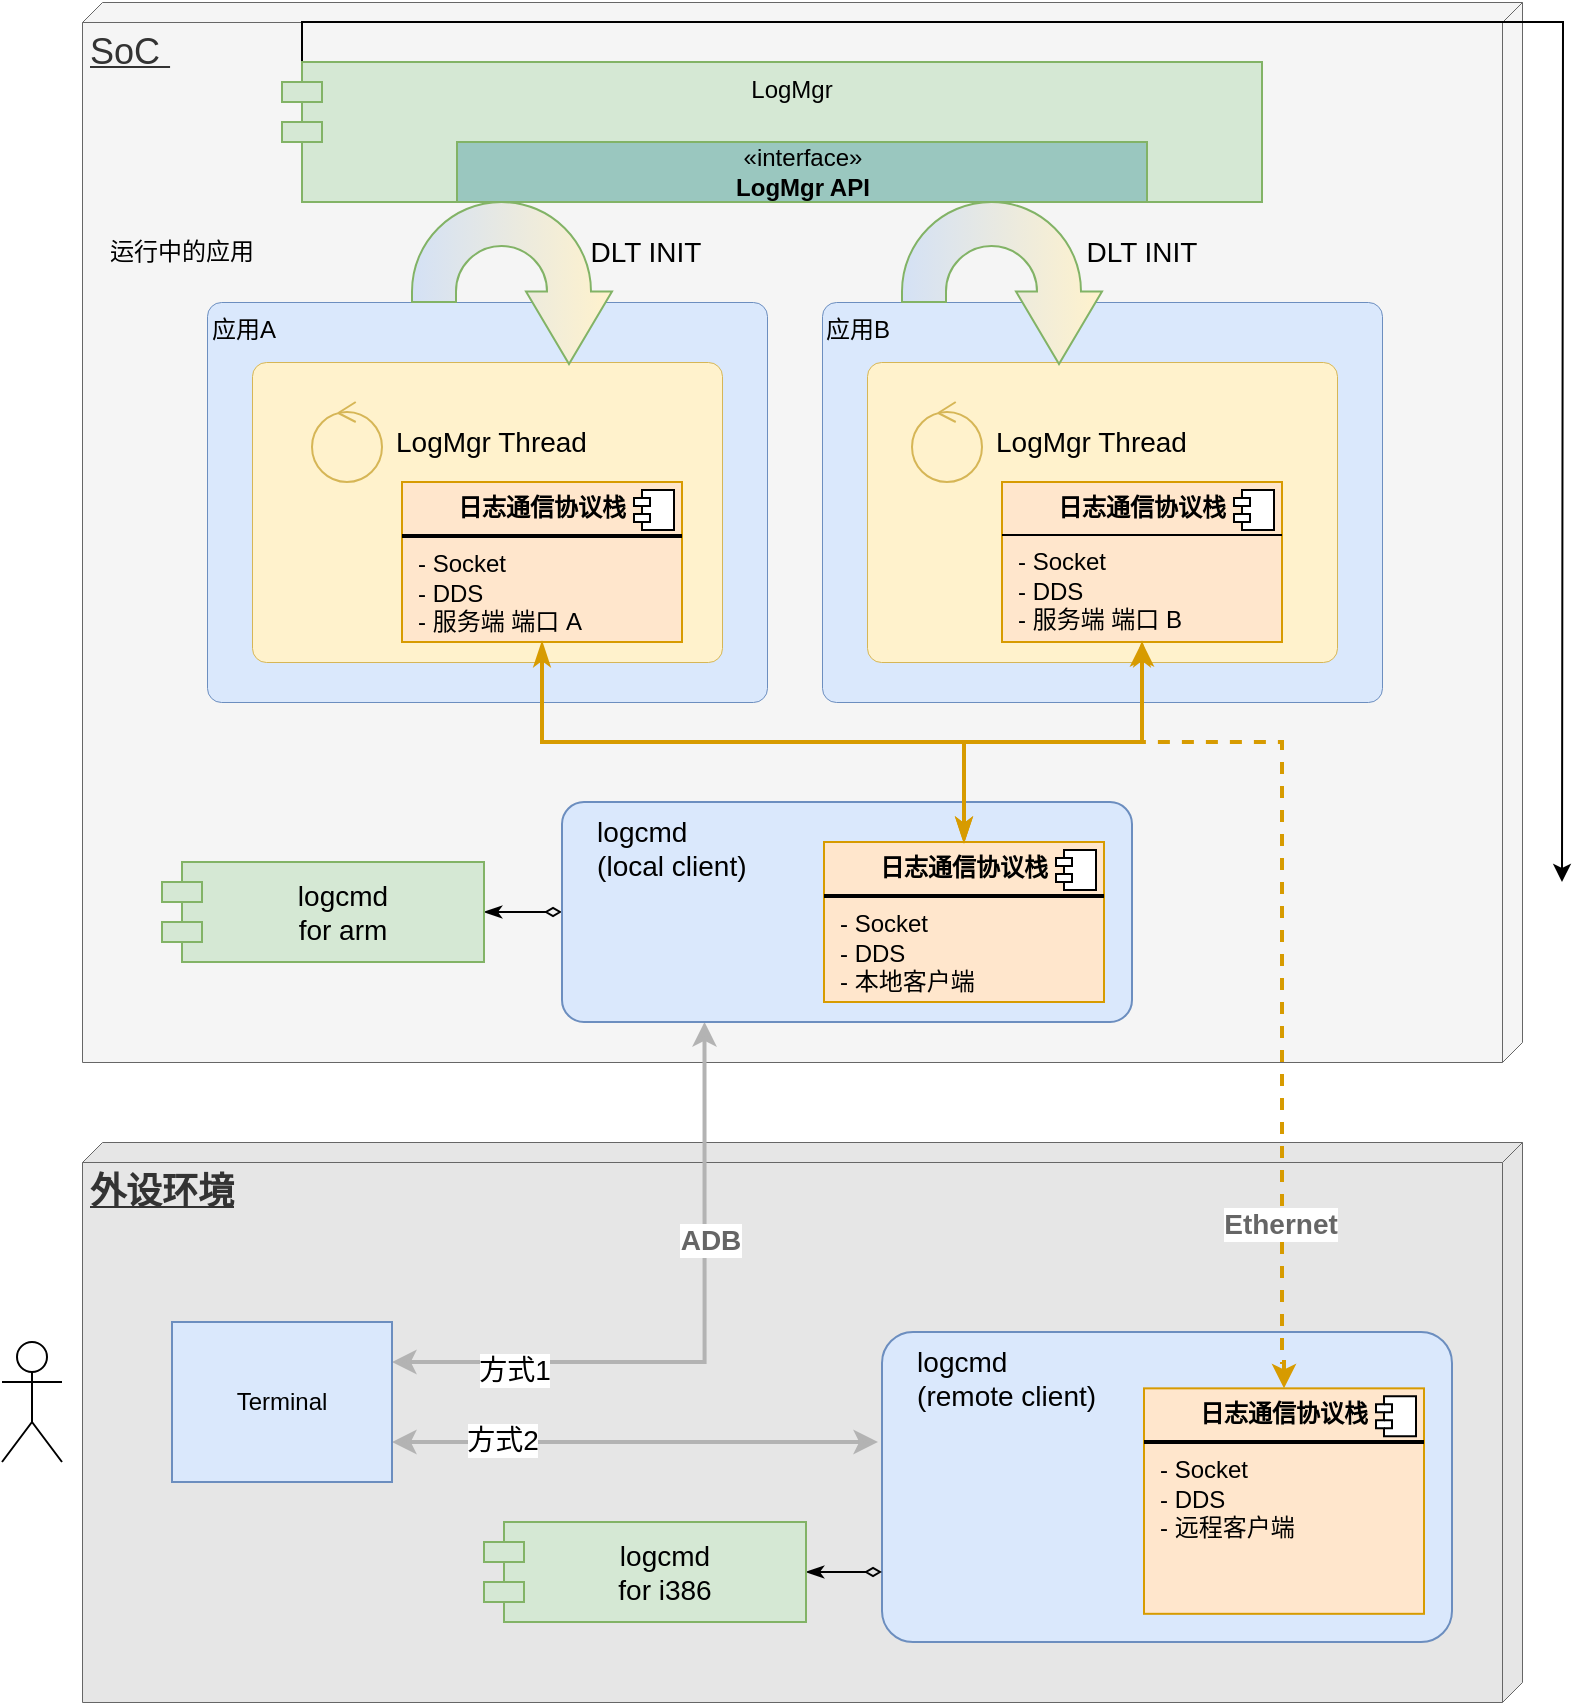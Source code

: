 <mxfile version="26.0.14">
  <diagram name="第 1 页" id="9_vn-ut5mF6kdvNH0XEL">
    <mxGraphModel dx="1018" dy="741" grid="1" gridSize="10" guides="1" tooltips="1" connect="1" arrows="1" fold="1" page="1" pageScale="1" pageWidth="850" pageHeight="1100" math="0" shadow="0">
      <root>
        <mxCell id="0" />
        <mxCell id="1" parent="0" />
        <mxCell id="dkAhr44AGeoDQMJsQ8wD-1" value="SoC&amp;nbsp;" style="verticalAlign=top;align=left;spacingTop=8;spacingLeft=2;spacingRight=12;shape=cube;size=10;direction=south;fontStyle=4;html=1;whiteSpace=wrap;fillColor=#f5f5f5;fontColor=#333333;strokeColor=#666666;fontSize=18;strokeWidth=0.5;" parent="1" vertex="1">
          <mxGeometry x="80" y="70" width="720" height="530" as="geometry" />
        </mxCell>
        <mxCell id="dkAhr44AGeoDQMJsQ8wD-72" style="edgeStyle=orthogonalEdgeStyle;rounded=0;orthogonalLoop=1;jettySize=auto;html=1;exitX=1;exitY=0.5;exitDx=0;exitDy=0;entryX=0;entryY=0.5;entryDx=0;entryDy=0;endArrow=diamondThin;endFill=0;startArrow=classicThin;startFill=1;" parent="1" source="dkAhr44AGeoDQMJsQ8wD-43" target="dkAhr44AGeoDQMJsQ8wD-44" edge="1">
          <mxGeometry relative="1" as="geometry" />
        </mxCell>
        <mxCell id="dkAhr44AGeoDQMJsQ8wD-43" value="logcmd&lt;div&gt;for arm&lt;/div&gt;" style="shape=module;align=center;spacingLeft=20;align=center;verticalAlign=middle;whiteSpace=wrap;html=1;fillColor=#d5e8d4;strokeColor=#82b366;fontSize=14;" parent="1" vertex="1">
          <mxGeometry x="120" y="500" width="161" height="50" as="geometry" />
        </mxCell>
        <mxCell id="dkAhr44AGeoDQMJsQ8wD-53" value="外设环境" style="verticalAlign=top;align=left;spacingTop=8;spacingLeft=2;spacingRight=12;shape=cube;size=10;direction=south;fontStyle=5;html=1;whiteSpace=wrap;fontSize=18;fillColor=#E6E6E6;fontColor=#333333;strokeColor=#666666;strokeWidth=0.5;" parent="1" vertex="1">
          <mxGeometry x="80" y="640" width="720" height="280" as="geometry" />
        </mxCell>
        <mxCell id="dkAhr44AGeoDQMJsQ8wD-37" value="应用B" style="rounded=1;whiteSpace=wrap;html=1;absoluteArcSize=1;arcSize=14;strokeWidth=0.5;align=left;verticalAlign=top;strokeColor=#6c8ebf;fillColor=#dae8fc;" parent="1" vertex="1">
          <mxGeometry x="450" y="220" width="280" height="200" as="geometry" />
        </mxCell>
        <mxCell id="dkAhr44AGeoDQMJsQ8wD-80" value="" style="rounded=1;whiteSpace=wrap;html=1;absoluteArcSize=1;arcSize=14;strokeWidth=0.5;align=left;verticalAlign=top;strokeColor=#d6b656;fillColor=#fff2cc;fontSize=14;" parent="1" vertex="1">
          <mxGeometry x="472.5" y="250" width="235" height="150" as="geometry" />
        </mxCell>
        <mxCell id="dkAhr44AGeoDQMJsQ8wD-39" value="" style="ellipse;shape=umlControl;whiteSpace=wrap;html=1;fillColor=#fff2cc;strokeColor=#d6b656;" parent="1" vertex="1">
          <mxGeometry x="495" y="270" width="35" height="40" as="geometry" />
        </mxCell>
        <mxCell id="dkAhr44AGeoDQMJsQ8wD-40" value="LogMgr Thread" style="text;html=1;align=left;verticalAlign=middle;whiteSpace=wrap;rounded=0;fontSize=14;" parent="1" vertex="1">
          <mxGeometry x="535" y="275" width="120" height="30" as="geometry" />
        </mxCell>
        <mxCell id="dkAhr44AGeoDQMJsQ8wD-41" value="&lt;p style=&quot;margin:0px;margin-top:6px;text-align:center;&quot;&gt;&lt;b&gt;日志通信协议栈&lt;/b&gt;&lt;br&gt;&lt;/p&gt;&lt;hr size=&quot;1&quot; style=&quot;border-style:solid;&quot;&gt;&lt;p style=&quot;margin:0px;margin-left:8px;&quot;&gt;- Socket&lt;br&gt;- DDS&lt;/p&gt;&lt;p style=&quot;margin:0px;margin-left:8px;&quot;&gt;- 服务端 端口 B&lt;/p&gt;" style="align=left;overflow=fill;html=1;dropTarget=0;whiteSpace=wrap;fillColor=#ffe6cc;strokeColor=#d79b00;" parent="1" vertex="1">
          <mxGeometry x="540" y="310" width="140" height="80" as="geometry" />
        </mxCell>
        <mxCell id="dkAhr44AGeoDQMJsQ8wD-42" value="" style="shape=component;jettyWidth=8;jettyHeight=4;" parent="dkAhr44AGeoDQMJsQ8wD-41" vertex="1">
          <mxGeometry x="1" width="20" height="20" relative="1" as="geometry">
            <mxPoint x="-24" y="4" as="offset" />
          </mxGeometry>
        </mxCell>
        <mxCell id="dkAhr44AGeoDQMJsQ8wD-6" value="应用A" style="rounded=1;whiteSpace=wrap;html=1;absoluteArcSize=1;arcSize=14;strokeWidth=0.5;align=left;verticalAlign=top;strokeColor=#6c8ebf;fillColor=#dae8fc;" parent="1" vertex="1">
          <mxGeometry x="142.5" y="220" width="280" height="200" as="geometry" />
        </mxCell>
        <mxCell id="dkAhr44AGeoDQMJsQ8wD-79" value="" style="rounded=1;whiteSpace=wrap;html=1;absoluteArcSize=1;arcSize=14;strokeWidth=0.5;align=left;verticalAlign=top;strokeColor=#d6b656;fillColor=#fff2cc;fontSize=14;" parent="1" vertex="1">
          <mxGeometry x="165" y="250" width="235" height="150" as="geometry" />
        </mxCell>
        <mxCell id="dkAhr44AGeoDQMJsQ8wD-13" value="" style="ellipse;shape=umlControl;whiteSpace=wrap;html=1;fillColor=#fff2cc;strokeColor=#d6b656;" parent="1" vertex="1">
          <mxGeometry x="195" y="270" width="35" height="40" as="geometry" />
        </mxCell>
        <mxCell id="dkAhr44AGeoDQMJsQ8wD-14" value="LogMgr Thread" style="text;html=1;align=left;verticalAlign=middle;whiteSpace=wrap;rounded=0;fontSize=14;" parent="1" vertex="1">
          <mxGeometry x="235" y="275" width="120" height="30" as="geometry" />
        </mxCell>
        <mxCell id="dkAhr44AGeoDQMJsQ8wD-33" value="&lt;p style=&quot;margin:0px;margin-top:6px;text-align:center;&quot;&gt;&lt;b&gt;日志通信协议栈&lt;/b&gt;&lt;br&gt;&lt;/p&gt;&lt;hr style=&quot;border-style:solid;&quot;&gt;&lt;p style=&quot;margin:0px;margin-left:8px;&quot;&gt;- Socket&lt;br&gt;- DDS&lt;/p&gt;&lt;p style=&quot;margin:0px;margin-left:8px;&quot;&gt;- 服务端 端口 A&lt;/p&gt;" style="align=left;overflow=fill;html=1;dropTarget=0;whiteSpace=wrap;fillColor=#ffe6cc;strokeColor=#d79b00;fontSize=12;" parent="1" vertex="1">
          <mxGeometry x="240" y="310" width="140" height="80" as="geometry" />
        </mxCell>
        <mxCell id="dkAhr44AGeoDQMJsQ8wD-34" value="" style="shape=component;jettyWidth=8;jettyHeight=4;" parent="dkAhr44AGeoDQMJsQ8wD-33" vertex="1">
          <mxGeometry x="1" width="20" height="20" relative="1" as="geometry">
            <mxPoint x="-24" y="4" as="offset" />
          </mxGeometry>
        </mxCell>
        <mxCell id="dkAhr44AGeoDQMJsQ8wD-59" style="edgeStyle=orthogonalEdgeStyle;rounded=0;orthogonalLoop=1;jettySize=auto;html=1;exitX=1;exitY=0.25;exitDx=0;exitDy=0;entryX=0.25;entryY=1;entryDx=0;entryDy=0;strokeColor=#B3B3B3;startArrow=classic;startFill=1;strokeWidth=2;" parent="1" source="dkAhr44AGeoDQMJsQ8wD-58" target="dkAhr44AGeoDQMJsQ8wD-44" edge="1">
          <mxGeometry relative="1" as="geometry" />
        </mxCell>
        <mxCell id="dkAhr44AGeoDQMJsQ8wD-60" value="&lt;font style=&quot;font-size: 14px;&quot;&gt;方式1&lt;/font&gt;" style="edgeLabel;html=1;align=center;verticalAlign=middle;resizable=0;points=[];" parent="dkAhr44AGeoDQMJsQ8wD-59" vertex="1" connectable="0">
          <mxGeometry x="-0.625" y="-4" relative="1" as="geometry">
            <mxPoint as="offset" />
          </mxGeometry>
        </mxCell>
        <mxCell id="dkAhr44AGeoDQMJsQ8wD-61" value="&lt;font style=&quot;font-size: 14px; color: rgb(102, 102, 102);&quot;&gt;&lt;b&gt;ADB&lt;/b&gt;&lt;/font&gt;" style="edgeLabel;html=1;align=center;verticalAlign=middle;resizable=0;points=[];" parent="dkAhr44AGeoDQMJsQ8wD-59" vertex="1" connectable="0">
          <mxGeometry x="0.334" y="-2" relative="1" as="geometry">
            <mxPoint as="offset" />
          </mxGeometry>
        </mxCell>
        <mxCell id="dkAhr44AGeoDQMJsQ8wD-68" style="edgeStyle=orthogonalEdgeStyle;rounded=0;orthogonalLoop=1;jettySize=auto;html=1;exitX=1;exitY=0.75;exitDx=0;exitDy=0;startArrow=classic;startFill=1;strokeColor=#B3B3B3;strokeWidth=2;" parent="1" source="dkAhr44AGeoDQMJsQ8wD-58" edge="1">
          <mxGeometry relative="1" as="geometry">
            <mxPoint x="478" y="790" as="targetPoint" />
          </mxGeometry>
        </mxCell>
        <mxCell id="dkAhr44AGeoDQMJsQ8wD-69" value="&lt;font style=&quot;font-size: 14px;&quot;&gt;方式&lt;/font&gt;&lt;font style=&quot;font-size: 14px;&quot;&gt;2&lt;/font&gt;" style="edgeLabel;html=1;align=center;verticalAlign=middle;resizable=0;points=[];" parent="dkAhr44AGeoDQMJsQ8wD-68" vertex="1" connectable="0">
          <mxGeometry x="-0.551" y="1" relative="1" as="geometry">
            <mxPoint as="offset" />
          </mxGeometry>
        </mxCell>
        <mxCell id="dkAhr44AGeoDQMJsQ8wD-58" value="Terminal" style="html=1;whiteSpace=wrap;fillColor=#dae8fc;strokeColor=#6c8ebf;" parent="1" vertex="1">
          <mxGeometry x="125" y="730" width="110" height="80" as="geometry" />
        </mxCell>
        <mxCell id="dkAhr44AGeoDQMJsQ8wD-62" value="" style="group;strokeWidth=0.5;" parent="1" vertex="1" connectable="0">
          <mxGeometry x="320" y="470" width="285" height="110" as="geometry" />
        </mxCell>
        <mxCell id="dkAhr44AGeoDQMJsQ8wD-44" value="&amp;nbsp; &amp;nbsp; logcmd&lt;div&gt;&amp;nbsp; &amp;nbsp; (local client)&lt;/div&gt;" style="rounded=1;arcSize=10;whiteSpace=wrap;html=1;align=left;fillColor=#dae8fc;fontSize=14;verticalAlign=top;strokeColor=#6c8ebf;" parent="dkAhr44AGeoDQMJsQ8wD-62" vertex="1">
          <mxGeometry width="285" height="110" as="geometry" />
        </mxCell>
        <mxCell id="dkAhr44AGeoDQMJsQ8wD-45" value="&lt;p style=&quot;margin:0px;margin-top:6px;text-align:center;&quot;&gt;&lt;b&gt;日志通信协议栈&lt;/b&gt;&lt;br&gt;&lt;/p&gt;&lt;hr style=&quot;border-style:solid;&quot;&gt;&lt;p style=&quot;margin:0px;margin-left:8px;&quot;&gt;- Socket&lt;br&gt;- DDS&lt;/p&gt;&lt;p style=&quot;margin:0px;margin-left:8px;&quot;&gt;- 本地客户端&amp;nbsp;&lt;/p&gt;" style="align=left;overflow=fill;html=1;dropTarget=0;whiteSpace=wrap;fillColor=#ffe6cc;strokeColor=#d79b00;fontSize=12;" parent="dkAhr44AGeoDQMJsQ8wD-62" vertex="1">
          <mxGeometry x="131" y="20" width="140" height="80" as="geometry" />
        </mxCell>
        <mxCell id="dkAhr44AGeoDQMJsQ8wD-46" value="" style="shape=component;jettyWidth=8;jettyHeight=4;" parent="dkAhr44AGeoDQMJsQ8wD-45" vertex="1">
          <mxGeometry x="1" width="20" height="20" relative="1" as="geometry">
            <mxPoint x="-24" y="4" as="offset" />
          </mxGeometry>
        </mxCell>
        <mxCell id="dkAhr44AGeoDQMJsQ8wD-63" value="" style="group;strokeWidth=0.5;" parent="1" vertex="1" connectable="0">
          <mxGeometry x="480" y="735" width="285" height="155" as="geometry" />
        </mxCell>
        <mxCell id="dkAhr44AGeoDQMJsQ8wD-64" value="&amp;nbsp; &amp;nbsp; logcmd&lt;div&gt;&amp;nbsp; &amp;nbsp; (remote client)&lt;/div&gt;" style="rounded=1;arcSize=10;whiteSpace=wrap;html=1;align=left;fillColor=#dae8fc;fontSize=14;verticalAlign=top;strokeColor=#6c8ebf;" parent="dkAhr44AGeoDQMJsQ8wD-63" vertex="1">
          <mxGeometry width="285" height="155" as="geometry" />
        </mxCell>
        <mxCell id="dkAhr44AGeoDQMJsQ8wD-65" value="&lt;p style=&quot;margin:0px;margin-top:6px;text-align:center;&quot;&gt;&lt;b&gt;日志通信协议栈&lt;/b&gt;&lt;br&gt;&lt;/p&gt;&lt;hr style=&quot;border-style:solid;&quot;&gt;&lt;p style=&quot;margin:0px;margin-left:8px;&quot;&gt;- Socket&lt;br&gt;- DDS&lt;/p&gt;&lt;p style=&quot;margin:0px;margin-left:8px;&quot;&gt;- 远程客户端&amp;nbsp;&lt;/p&gt;" style="align=left;overflow=fill;html=1;dropTarget=0;whiteSpace=wrap;fillColor=#ffe6cc;strokeColor=#d79b00;fontSize=12;" parent="dkAhr44AGeoDQMJsQ8wD-63" vertex="1">
          <mxGeometry x="131" y="28.182" width="140" height="112.727" as="geometry" />
        </mxCell>
        <mxCell id="dkAhr44AGeoDQMJsQ8wD-66" value="" style="shape=component;jettyWidth=8;jettyHeight=4;" parent="dkAhr44AGeoDQMJsQ8wD-65" vertex="1">
          <mxGeometry x="1" width="20" height="20" relative="1" as="geometry">
            <mxPoint x="-24" y="4" as="offset" />
          </mxGeometry>
        </mxCell>
        <mxCell id="dkAhr44AGeoDQMJsQ8wD-76" style="edgeStyle=orthogonalEdgeStyle;rounded=0;orthogonalLoop=1;jettySize=auto;html=1;exitX=1;exitY=0.5;exitDx=0;exitDy=0;endArrow=diamondThin;endFill=0;startArrow=classicThin;startFill=1;" parent="1" source="dkAhr44AGeoDQMJsQ8wD-67" edge="1">
          <mxGeometry relative="1" as="geometry">
            <mxPoint x="480" y="855" as="targetPoint" />
          </mxGeometry>
        </mxCell>
        <mxCell id="dkAhr44AGeoDQMJsQ8wD-67" value="logcmd&lt;div&gt;for i386&lt;/div&gt;" style="shape=module;align=center;spacingLeft=20;align=center;verticalAlign=middle;whiteSpace=wrap;html=1;fillColor=#d5e8d4;strokeColor=#82b366;fontSize=14;" parent="1" vertex="1">
          <mxGeometry x="281" y="830" width="161" height="50" as="geometry" />
        </mxCell>
        <mxCell id="dkAhr44AGeoDQMJsQ8wD-70" style="edgeStyle=orthogonalEdgeStyle;rounded=0;orthogonalLoop=1;jettySize=auto;html=1;exitX=0.5;exitY=0;exitDx=0;exitDy=0;entryX=0.5;entryY=1;entryDx=0;entryDy=0;strokeWidth=2;strokeColor=#d79b00;startArrow=classic;startFill=1;dashed=1;fillColor=#ffe6cc;" parent="1" source="dkAhr44AGeoDQMJsQ8wD-65" target="dkAhr44AGeoDQMJsQ8wD-41" edge="1">
          <mxGeometry relative="1" as="geometry">
            <Array as="points">
              <mxPoint x="681" y="750" />
              <mxPoint x="680" y="750" />
              <mxPoint x="680" y="440" />
              <mxPoint x="610" y="440" />
            </Array>
          </mxGeometry>
        </mxCell>
        <mxCell id="dkAhr44AGeoDQMJsQ8wD-77" value="&lt;font style=&quot;font-size: 14px;&quot;&gt;&lt;b&gt;Ethernet&lt;/b&gt;&lt;/font&gt;" style="edgeLabel;html=1;align=center;verticalAlign=middle;resizable=0;points=[];fontColor=#666666;" parent="dkAhr44AGeoDQMJsQ8wD-70" vertex="1" connectable="0">
          <mxGeometry x="-0.838" relative="1" as="geometry">
            <mxPoint x="-1" y="-47" as="offset" />
          </mxGeometry>
        </mxCell>
        <mxCell id="dkAhr44AGeoDQMJsQ8wD-50" style="edgeStyle=orthogonalEdgeStyle;rounded=0;orthogonalLoop=1;jettySize=auto;html=1;exitX=0.5;exitY=1;exitDx=0;exitDy=0;entryX=0.5;entryY=0;entryDx=0;entryDy=0;startArrow=classicThin;startFill=1;endArrow=classicThin;endFill=1;strokeColor=#d79b00;strokeWidth=2;fillColor=#ffe6cc;" parent="1" source="dkAhr44AGeoDQMJsQ8wD-33" target="dkAhr44AGeoDQMJsQ8wD-45" edge="1">
          <mxGeometry relative="1" as="geometry" />
        </mxCell>
        <mxCell id="dkAhr44AGeoDQMJsQ8wD-51" style="edgeStyle=orthogonalEdgeStyle;rounded=0;orthogonalLoop=1;jettySize=auto;html=1;exitX=0.5;exitY=1;exitDx=0;exitDy=0;entryX=0.5;entryY=0;entryDx=0;entryDy=0;endArrow=classicThin;endFill=1;startArrow=classicThin;startFill=1;strokeColor=#d79b00;strokeWidth=2;fillColor=#ffe6cc;" parent="1" source="dkAhr44AGeoDQMJsQ8wD-41" target="dkAhr44AGeoDQMJsQ8wD-45" edge="1">
          <mxGeometry relative="1" as="geometry" />
        </mxCell>
        <mxCell id="dkAhr44AGeoDQMJsQ8wD-78" value="Actor" style="shape=umlActor;verticalLabelPosition=bottom;verticalAlign=top;html=1;fontColor=none;noLabel=1;" parent="1" vertex="1">
          <mxGeometry x="40" y="740" width="30" height="60" as="geometry" />
        </mxCell>
        <mxCell id="q-PlmHzMUfin1fNbTL3n-1" style="edgeStyle=orthogonalEdgeStyle;rounded=0;orthogonalLoop=1;jettySize=auto;html=1;exitX=0;exitY=0;exitDx=10;exitDy=0;exitPerimeter=0;" edge="1" parent="1" source="dkAhr44AGeoDQMJsQ8wD-85">
          <mxGeometry relative="1" as="geometry">
            <mxPoint x="820" y="510" as="targetPoint" />
          </mxGeometry>
        </mxCell>
        <mxCell id="dkAhr44AGeoDQMJsQ8wD-85" value="LogMgr" style="shape=module;align=left;spacingLeft=20;align=center;verticalAlign=top;whiteSpace=wrap;html=1;fillColor=#d5e8d4;strokeColor=#82b366;" parent="1" vertex="1">
          <mxGeometry x="180" y="100" width="490" height="70" as="geometry" />
        </mxCell>
        <mxCell id="dkAhr44AGeoDQMJsQ8wD-86" value="" style="html=1;shadow=0;dashed=0;align=center;verticalAlign=middle;shape=mxgraph.arrows2.uTurnArrow;dy=11;arrowHead=43;dx2=36.25;direction=south;fillColor=#FFF2CC;strokeColor=#82b366;gradientColor=#D4E1F5;" parent="1" vertex="1">
          <mxGeometry x="245" y="170" width="100" height="50" as="geometry" />
        </mxCell>
        <mxCell id="dkAhr44AGeoDQMJsQ8wD-87" value="«interface»&lt;br&gt;&lt;b&gt;LogMgr API&lt;/b&gt;" style="html=1;whiteSpace=wrap;fillColor=#9AC7BF;strokeColor=#82b366;" parent="1" vertex="1">
          <mxGeometry x="267.5" y="140" width="345" height="30" as="geometry" />
        </mxCell>
        <mxCell id="dkAhr44AGeoDQMJsQ8wD-88" value="" style="html=1;shadow=0;dashed=0;align=center;verticalAlign=middle;shape=mxgraph.arrows2.uTurnArrow;dy=11;arrowHead=43;dx2=36.25;direction=south;fillColor=#FFF2CC;strokeColor=#82b366;gradientColor=#D4E1F5;" parent="1" vertex="1">
          <mxGeometry x="490" y="170" width="100" height="50" as="geometry" />
        </mxCell>
        <mxCell id="dkAhr44AGeoDQMJsQ8wD-89" value="DLT INIT" style="text;html=1;align=center;verticalAlign=middle;whiteSpace=wrap;rounded=0;fontSize=14;" parent="1" vertex="1">
          <mxGeometry x="331.5" y="180" width="60" height="30" as="geometry" />
        </mxCell>
        <mxCell id="dkAhr44AGeoDQMJsQ8wD-90" value="DLT INIT" style="text;html=1;align=center;verticalAlign=middle;whiteSpace=wrap;rounded=0;fontSize=14;" parent="1" vertex="1">
          <mxGeometry x="580" y="180" width="60" height="30" as="geometry" />
        </mxCell>
        <mxCell id="dkAhr44AGeoDQMJsQ8wD-94" value="运行中的应用" style="text;html=1;align=center;verticalAlign=middle;whiteSpace=wrap;rounded=0;" parent="1" vertex="1">
          <mxGeometry x="80" y="180" width="100" height="30" as="geometry" />
        </mxCell>
      </root>
    </mxGraphModel>
  </diagram>
</mxfile>
